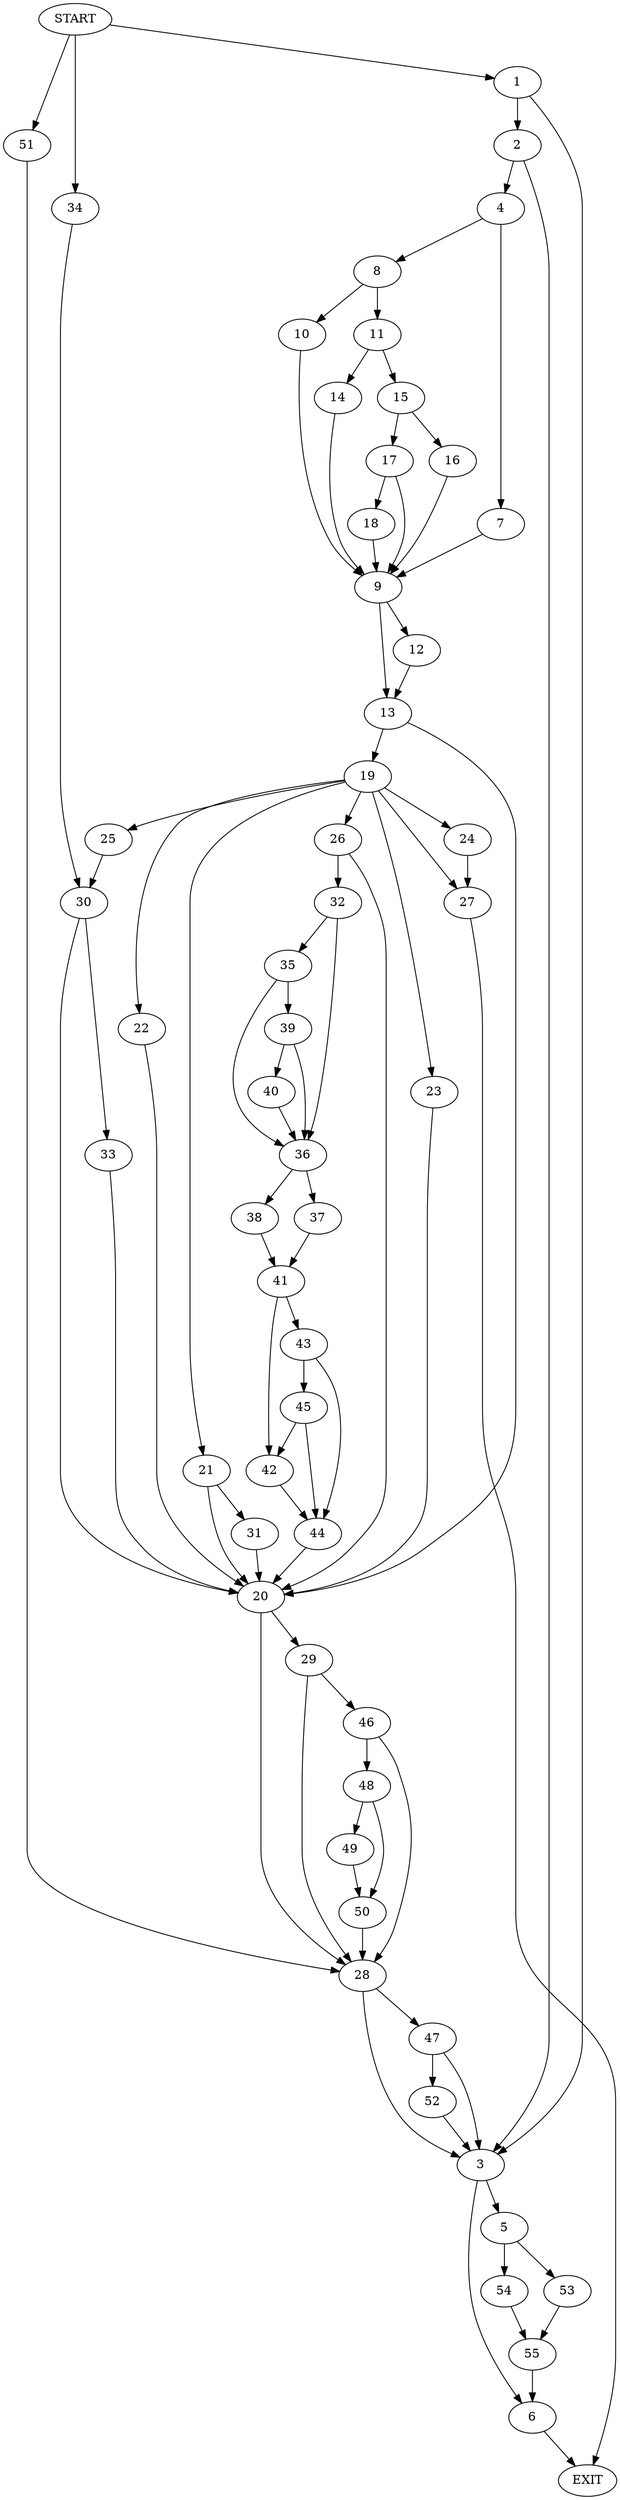 digraph {
0 [label="START"]
56 [label="EXIT"]
0 -> 1
1 -> 2
1 -> 3
2 -> 3
2 -> 4
3 -> 5
3 -> 6
4 -> 7
4 -> 8
7 -> 9
8 -> 10
8 -> 11
9 -> 12
9 -> 13
10 -> 9
11 -> 14
11 -> 15
15 -> 16
15 -> 17
14 -> 9
16 -> 9
17 -> 9
17 -> 18
18 -> 9
12 -> 13
13 -> 19
13 -> 20
19 -> 21
19 -> 22
19 -> 23
19 -> 24
19 -> 25
19 -> 26
19 -> 27
20 -> 28
20 -> 29
27 -> 56
23 -> 20
25 -> 30
24 -> 27
21 -> 31
21 -> 20
26 -> 32
26 -> 20
22 -> 20
30 -> 33
30 -> 20
0 -> 34
34 -> 30
33 -> 20
31 -> 20
32 -> 35
32 -> 36
36 -> 37
36 -> 38
35 -> 39
35 -> 36
39 -> 40
39 -> 36
40 -> 36
38 -> 41
37 -> 41
41 -> 42
41 -> 43
42 -> 44
43 -> 44
43 -> 45
44 -> 20
45 -> 44
45 -> 42
29 -> 46
29 -> 28
28 -> 3
28 -> 47
46 -> 48
46 -> 28
48 -> 49
48 -> 50
49 -> 50
50 -> 28
0 -> 51
51 -> 28
47 -> 3
47 -> 52
52 -> 3
5 -> 53
5 -> 54
6 -> 56
53 -> 55
54 -> 55
55 -> 6
}
